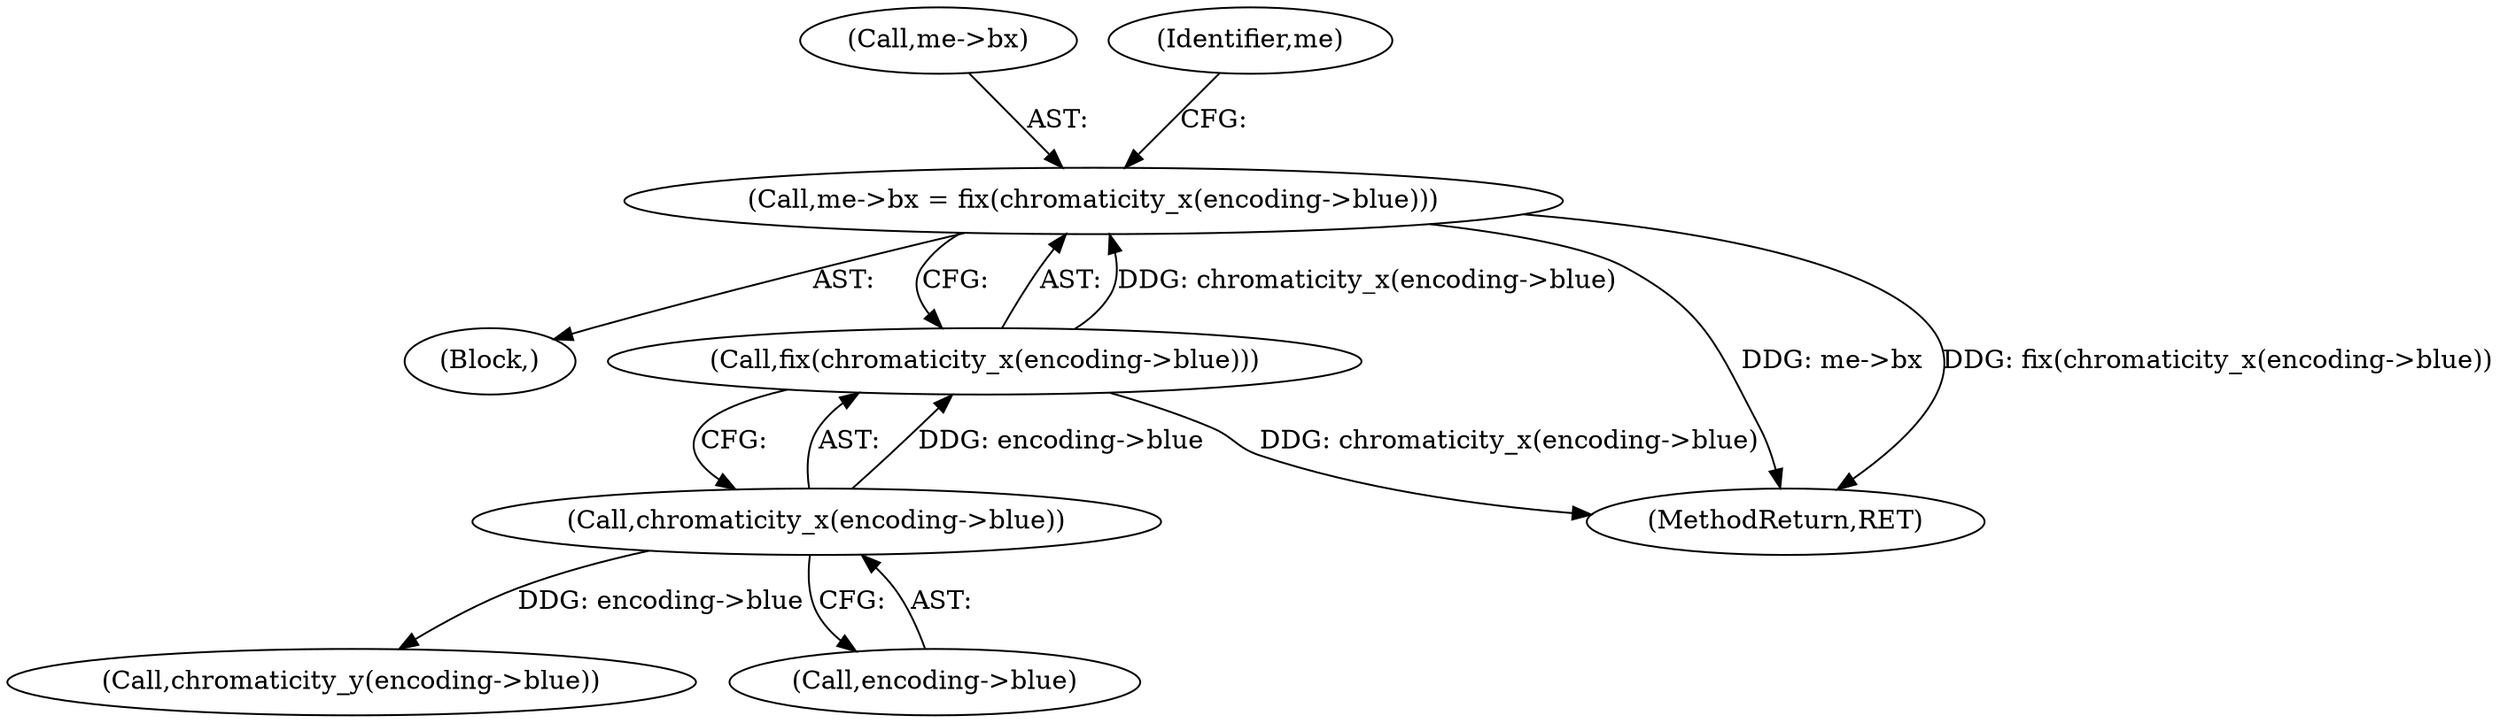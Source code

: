 digraph "0_Android_9d4853418ab2f754c2b63e091c29c5529b8b86ca_40@pointer" {
"1000167" [label="(Call,me->bx = fix(chromaticity_x(encoding->blue)))"];
"1000171" [label="(Call,fix(chromaticity_x(encoding->blue)))"];
"1000172" [label="(Call,chromaticity_x(encoding->blue))"];
"1000106" [label="(Block,)"];
"1000181" [label="(Call,chromaticity_y(encoding->blue))"];
"1000228" [label="(MethodReturn,RET)"];
"1000167" [label="(Call,me->bx = fix(chromaticity_x(encoding->blue)))"];
"1000168" [label="(Call,me->bx)"];
"1000171" [label="(Call,fix(chromaticity_x(encoding->blue)))"];
"1000172" [label="(Call,chromaticity_x(encoding->blue))"];
"1000178" [label="(Identifier,me)"];
"1000173" [label="(Call,encoding->blue)"];
"1000167" -> "1000106"  [label="AST: "];
"1000167" -> "1000171"  [label="CFG: "];
"1000168" -> "1000167"  [label="AST: "];
"1000171" -> "1000167"  [label="AST: "];
"1000178" -> "1000167"  [label="CFG: "];
"1000167" -> "1000228"  [label="DDG: me->bx"];
"1000167" -> "1000228"  [label="DDG: fix(chromaticity_x(encoding->blue))"];
"1000171" -> "1000167"  [label="DDG: chromaticity_x(encoding->blue)"];
"1000171" -> "1000172"  [label="CFG: "];
"1000172" -> "1000171"  [label="AST: "];
"1000171" -> "1000228"  [label="DDG: chromaticity_x(encoding->blue)"];
"1000172" -> "1000171"  [label="DDG: encoding->blue"];
"1000172" -> "1000173"  [label="CFG: "];
"1000173" -> "1000172"  [label="AST: "];
"1000172" -> "1000181"  [label="DDG: encoding->blue"];
}
